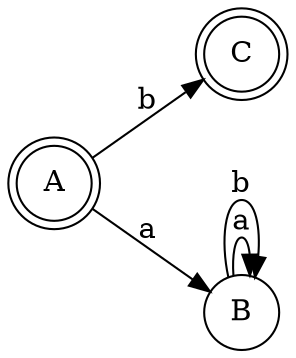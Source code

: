 digraph finite_state_machine {
	rankdir=LR size="8,5"
	node [shape=doublecircle]
	A
	C
	node [shape=circle]
	A -> B [label=a]
	A -> C [label=b]
	B -> B [label=a]
	B -> B [label=b]
}
